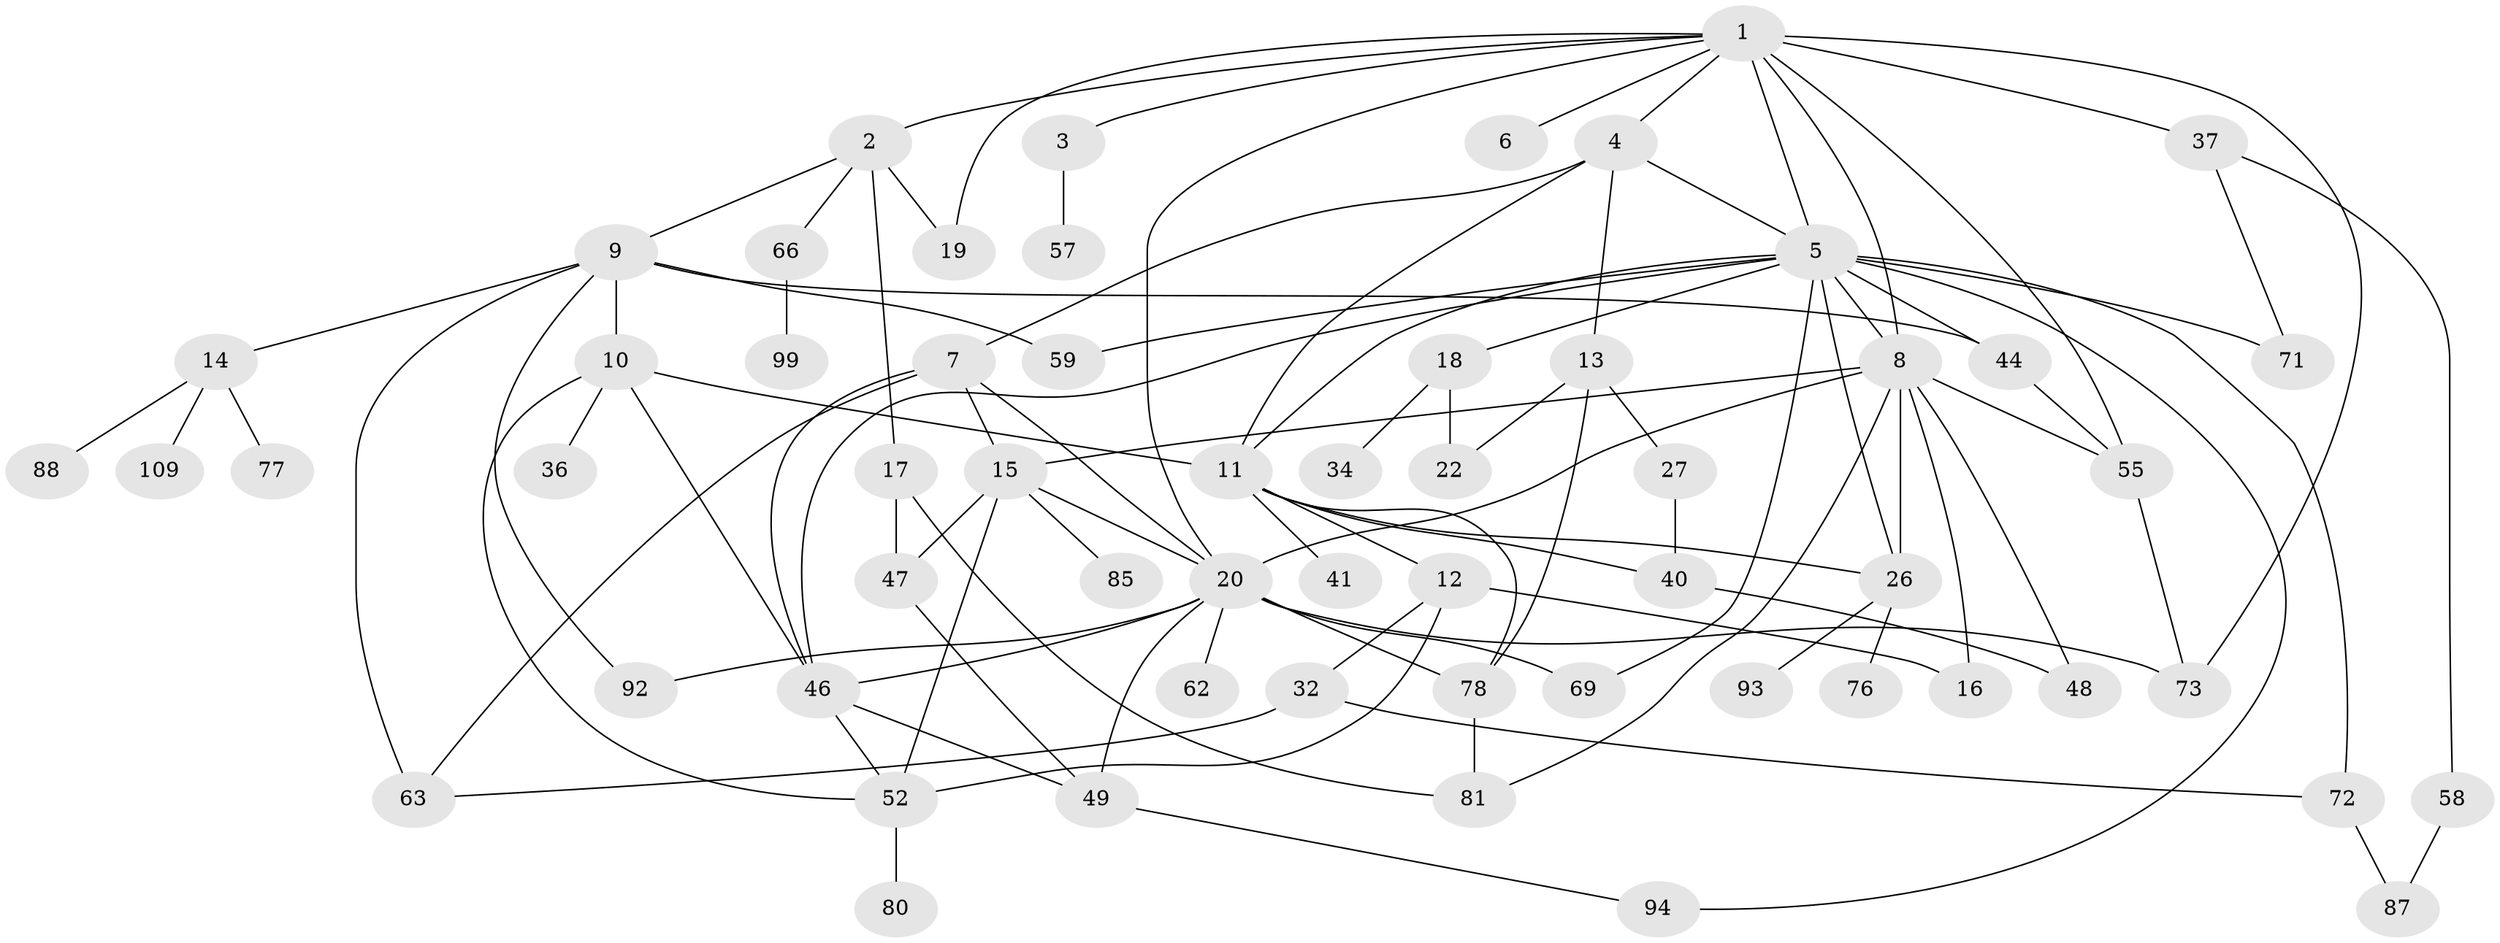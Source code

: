 // original degree distribution, {12: 0.00847457627118644, 5: 0.059322033898305086, 2: 0.2542372881355932, 6: 0.06779661016949153, 1: 0.2627118644067797, 7: 0.00847457627118644, 4: 0.1271186440677966, 3: 0.211864406779661}
// Generated by graph-tools (version 1.1) at 2025/13/03/09/25 04:13:37]
// undirected, 59 vertices, 100 edges
graph export_dot {
graph [start="1"]
  node [color=gray90,style=filled];
  1;
  2;
  3;
  4;
  5 [super="+29+35"];
  6;
  7;
  8 [super="+101"];
  9 [super="+79+68"];
  10 [super="+25"];
  11 [super="+21+106"];
  12;
  13 [super="+31"];
  14;
  15 [super="+61"];
  16 [super="+24"];
  17 [super="+83"];
  18;
  19;
  20 [super="+43+23"];
  22;
  26 [super="+75+107+110+64"];
  27 [super="+96+30"];
  32 [super="+65"];
  34;
  36;
  37 [super="+74"];
  40 [super="+45"];
  41;
  44;
  46 [super="+103+91"];
  47 [super="+53"];
  48;
  49 [super="+50"];
  52 [super="+60"];
  55;
  57 [super="+84+112"];
  58 [super="+104"];
  59;
  62;
  63 [super="+108+113"];
  66 [super="+90"];
  69;
  71;
  72 [super="+98"];
  73 [super="+118"];
  76 [super="+97"];
  77;
  78 [super="+82"];
  80;
  81;
  85;
  87;
  88;
  92 [super="+116"];
  93;
  94;
  99;
  109;
  1 -- 2;
  1 -- 3;
  1 -- 4;
  1 -- 6;
  1 -- 8;
  1 -- 20;
  1 -- 37 [weight=2];
  1 -- 19;
  1 -- 55;
  1 -- 73;
  1 -- 5;
  2 -- 9;
  2 -- 17;
  2 -- 19;
  2 -- 66;
  3 -- 57;
  4 -- 5;
  4 -- 7;
  4 -- 11;
  4 -- 13;
  5 -- 18;
  5 -- 46;
  5 -- 59;
  5 -- 71 [weight=2];
  5 -- 11;
  5 -- 44 [weight=2];
  5 -- 94;
  5 -- 26;
  5 -- 69;
  5 -- 8;
  5 -- 72;
  7 -- 46;
  7 -- 20;
  7 -- 63;
  7 -- 15;
  8 -- 15;
  8 -- 26;
  8 -- 16;
  8 -- 48;
  8 -- 81;
  8 -- 55;
  8 -- 20;
  9 -- 10;
  9 -- 14;
  9 -- 63;
  9 -- 92;
  9 -- 59;
  9 -- 44;
  10 -- 36;
  10 -- 52;
  10 -- 11;
  10 -- 46;
  11 -- 12;
  11 -- 26;
  11 -- 41;
  11 -- 40;
  11 -- 78;
  12 -- 16;
  12 -- 32;
  12 -- 52;
  13 -- 27;
  13 -- 78;
  13 -- 22;
  14 -- 77;
  14 -- 88;
  14 -- 109;
  15 -- 52;
  15 -- 47;
  15 -- 20 [weight=2];
  15 -- 85;
  17 -- 47;
  17 -- 81;
  18 -- 22;
  18 -- 34;
  20 -- 62;
  20 -- 46;
  20 -- 69;
  20 -- 73;
  20 -- 78 [weight=2];
  20 -- 49;
  20 -- 92;
  26 -- 76;
  26 -- 93;
  27 -- 40;
  32 -- 72;
  32 -- 63;
  37 -- 58;
  37 -- 71;
  40 -- 48;
  44 -- 55;
  46 -- 49;
  46 -- 52;
  47 -- 49;
  49 -- 94;
  52 -- 80;
  55 -- 73;
  58 -- 87;
  66 -- 99;
  72 -- 87;
  78 -- 81;
}
